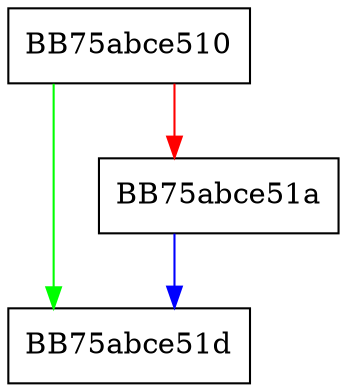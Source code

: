 digraph Fill {
  node [shape="box"];
  graph [splines=ortho];
  BB75abce510 -> BB75abce51d [color="green"];
  BB75abce510 -> BB75abce51a [color="red"];
  BB75abce51a -> BB75abce51d [color="blue"];
}
